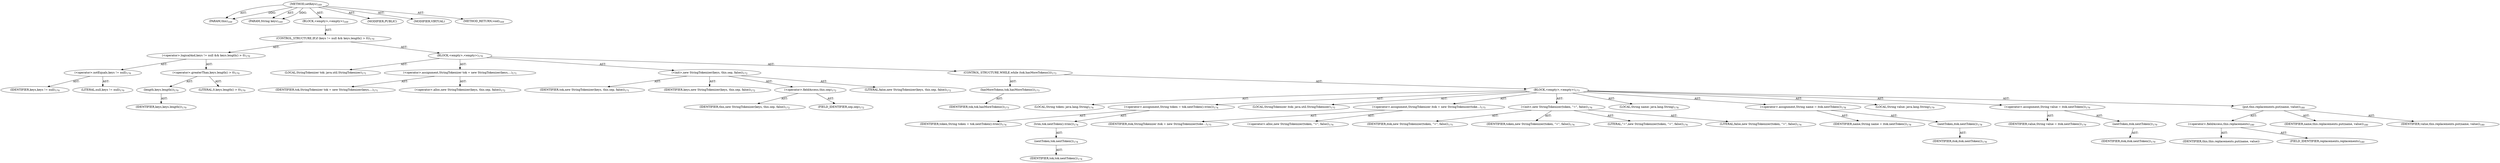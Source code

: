 digraph "setKeys" {  
"111669149700" [label = <(METHOD,setKeys)<SUB>169</SUB>> ]
"115964116996" [label = <(PARAM,this)<SUB>169</SUB>> ]
"115964117000" [label = <(PARAM,String keys)<SUB>169</SUB>> ]
"25769803795" [label = <(BLOCK,&lt;empty&gt;,&lt;empty&gt;)<SUB>169</SUB>> ]
"47244640269" [label = <(CONTROL_STRUCTURE,IF,if (keys != null &amp;&amp; keys.length() &gt; 0))<SUB>170</SUB>> ]
"30064771125" [label = <(&lt;operator&gt;.logicalAnd,keys != null &amp;&amp; keys.length() &gt; 0)<SUB>170</SUB>> ]
"30064771126" [label = <(&lt;operator&gt;.notEquals,keys != null)<SUB>170</SUB>> ]
"68719476785" [label = <(IDENTIFIER,keys,keys != null)<SUB>170</SUB>> ]
"90194313229" [label = <(LITERAL,null,keys != null)<SUB>170</SUB>> ]
"30064771127" [label = <(&lt;operator&gt;.greaterThan,keys.length() &gt; 0)<SUB>170</SUB>> ]
"30064771128" [label = <(length,keys.length())<SUB>170</SUB>> ]
"68719476786" [label = <(IDENTIFIER,keys,keys.length())<SUB>170</SUB>> ]
"90194313230" [label = <(LITERAL,0,keys.length() &gt; 0)<SUB>170</SUB>> ]
"25769803796" [label = <(BLOCK,&lt;empty&gt;,&lt;empty&gt;)<SUB>170</SUB>> ]
"94489280518" [label = <(LOCAL,StringTokenizer tok: java.util.StringTokenizer)<SUB>171</SUB>> ]
"30064771129" [label = <(&lt;operator&gt;.assignment,StringTokenizer tok = new StringTokenizer(keys,...)<SUB>171</SUB>> ]
"68719476787" [label = <(IDENTIFIER,tok,StringTokenizer tok = new StringTokenizer(keys,...)<SUB>171</SUB>> ]
"30064771130" [label = <(&lt;operator&gt;.alloc,new StringTokenizer(keys, this.sep, false))<SUB>172</SUB>> ]
"30064771131" [label = <(&lt;init&gt;,new StringTokenizer(keys, this.sep, false))<SUB>172</SUB>> ]
"68719476788" [label = <(IDENTIFIER,tok,new StringTokenizer(keys, this.sep, false))<SUB>171</SUB>> ]
"68719476789" [label = <(IDENTIFIER,keys,new StringTokenizer(keys, this.sep, false))<SUB>172</SUB>> ]
"30064771132" [label = <(&lt;operator&gt;.fieldAccess,this.sep)<SUB>172</SUB>> ]
"68719476742" [label = <(IDENTIFIER,this,new StringTokenizer(keys, this.sep, false))<SUB>172</SUB>> ]
"55834574857" [label = <(FIELD_IDENTIFIER,sep,sep)<SUB>172</SUB>> ]
"90194313231" [label = <(LITERAL,false,new StringTokenizer(keys, this.sep, false))<SUB>172</SUB>> ]
"47244640270" [label = <(CONTROL_STRUCTURE,WHILE,while (tok.hasMoreTokens()))<SUB>173</SUB>> ]
"30064771133" [label = <(hasMoreTokens,tok.hasMoreTokens())<SUB>173</SUB>> ]
"68719476790" [label = <(IDENTIFIER,tok,tok.hasMoreTokens())<SUB>173</SUB>> ]
"25769803797" [label = <(BLOCK,&lt;empty&gt;,&lt;empty&gt;)<SUB>173</SUB>> ]
"94489280519" [label = <(LOCAL,String token: java.lang.String)<SUB>174</SUB>> ]
"30064771134" [label = <(&lt;operator&gt;.assignment,String token = tok.nextToken().trim())<SUB>174</SUB>> ]
"68719476791" [label = <(IDENTIFIER,token,String token = tok.nextToken().trim())<SUB>174</SUB>> ]
"30064771135" [label = <(trim,tok.nextToken().trim())<SUB>174</SUB>> ]
"30064771136" [label = <(nextToken,tok.nextToken())<SUB>174</SUB>> ]
"68719476792" [label = <(IDENTIFIER,tok,tok.nextToken())<SUB>174</SUB>> ]
"94489280520" [label = <(LOCAL,StringTokenizer itok: java.util.StringTokenizer)<SUB>175</SUB>> ]
"30064771137" [label = <(&lt;operator&gt;.assignment,StringTokenizer itok = new StringTokenizer(toke...)<SUB>175</SUB>> ]
"68719476793" [label = <(IDENTIFIER,itok,StringTokenizer itok = new StringTokenizer(toke...)<SUB>175</SUB>> ]
"30064771138" [label = <(&lt;operator&gt;.alloc,new StringTokenizer(token, &quot;=&quot;, false))<SUB>176</SUB>> ]
"30064771139" [label = <(&lt;init&gt;,new StringTokenizer(token, &quot;=&quot;, false))<SUB>176</SUB>> ]
"68719476794" [label = <(IDENTIFIER,itok,new StringTokenizer(token, &quot;=&quot;, false))<SUB>175</SUB>> ]
"68719476795" [label = <(IDENTIFIER,token,new StringTokenizer(token, &quot;=&quot;, false))<SUB>176</SUB>> ]
"90194313232" [label = <(LITERAL,&quot;=&quot;,new StringTokenizer(token, &quot;=&quot;, false))<SUB>176</SUB>> ]
"90194313233" [label = <(LITERAL,false,new StringTokenizer(token, &quot;=&quot;, false))<SUB>176</SUB>> ]
"94489280521" [label = <(LOCAL,String name: java.lang.String)<SUB>178</SUB>> ]
"30064771140" [label = <(&lt;operator&gt;.assignment,String name = itok.nextToken())<SUB>178</SUB>> ]
"68719476796" [label = <(IDENTIFIER,name,String name = itok.nextToken())<SUB>178</SUB>> ]
"30064771141" [label = <(nextToken,itok.nextToken())<SUB>178</SUB>> ]
"68719476797" [label = <(IDENTIFIER,itok,itok.nextToken())<SUB>178</SUB>> ]
"94489280522" [label = <(LOCAL,String value: java.lang.String)<SUB>179</SUB>> ]
"30064771142" [label = <(&lt;operator&gt;.assignment,String value = itok.nextToken())<SUB>179</SUB>> ]
"68719476798" [label = <(IDENTIFIER,value,String value = itok.nextToken())<SUB>179</SUB>> ]
"30064771143" [label = <(nextToken,itok.nextToken())<SUB>179</SUB>> ]
"68719476799" [label = <(IDENTIFIER,itok,itok.nextToken())<SUB>179</SUB>> ]
"30064771144" [label = <(put,this.replacements.put(name, value))<SUB>180</SUB>> ]
"30064771145" [label = <(&lt;operator&gt;.fieldAccess,this.replacements)<SUB>180</SUB>> ]
"68719476800" [label = <(IDENTIFIER,this,this.replacements.put(name, value))> ]
"55834574858" [label = <(FIELD_IDENTIFIER,replacements,replacements)<SUB>180</SUB>> ]
"68719476801" [label = <(IDENTIFIER,name,this.replacements.put(name, value))<SUB>180</SUB>> ]
"68719476802" [label = <(IDENTIFIER,value,this.replacements.put(name, value))<SUB>180</SUB>> ]
"133143986188" [label = <(MODIFIER,PUBLIC)> ]
"133143986189" [label = <(MODIFIER,VIRTUAL)> ]
"128849018884" [label = <(METHOD_RETURN,void)<SUB>169</SUB>> ]
  "111669149700" -> "115964116996"  [ label = "AST: "] 
  "111669149700" -> "115964117000"  [ label = "AST: "] 
  "111669149700" -> "25769803795"  [ label = "AST: "] 
  "111669149700" -> "133143986188"  [ label = "AST: "] 
  "111669149700" -> "133143986189"  [ label = "AST: "] 
  "111669149700" -> "128849018884"  [ label = "AST: "] 
  "25769803795" -> "47244640269"  [ label = "AST: "] 
  "47244640269" -> "30064771125"  [ label = "AST: "] 
  "47244640269" -> "25769803796"  [ label = "AST: "] 
  "30064771125" -> "30064771126"  [ label = "AST: "] 
  "30064771125" -> "30064771127"  [ label = "AST: "] 
  "30064771126" -> "68719476785"  [ label = "AST: "] 
  "30064771126" -> "90194313229"  [ label = "AST: "] 
  "30064771127" -> "30064771128"  [ label = "AST: "] 
  "30064771127" -> "90194313230"  [ label = "AST: "] 
  "30064771128" -> "68719476786"  [ label = "AST: "] 
  "25769803796" -> "94489280518"  [ label = "AST: "] 
  "25769803796" -> "30064771129"  [ label = "AST: "] 
  "25769803796" -> "30064771131"  [ label = "AST: "] 
  "25769803796" -> "47244640270"  [ label = "AST: "] 
  "30064771129" -> "68719476787"  [ label = "AST: "] 
  "30064771129" -> "30064771130"  [ label = "AST: "] 
  "30064771131" -> "68719476788"  [ label = "AST: "] 
  "30064771131" -> "68719476789"  [ label = "AST: "] 
  "30064771131" -> "30064771132"  [ label = "AST: "] 
  "30064771131" -> "90194313231"  [ label = "AST: "] 
  "30064771132" -> "68719476742"  [ label = "AST: "] 
  "30064771132" -> "55834574857"  [ label = "AST: "] 
  "47244640270" -> "30064771133"  [ label = "AST: "] 
  "47244640270" -> "25769803797"  [ label = "AST: "] 
  "30064771133" -> "68719476790"  [ label = "AST: "] 
  "25769803797" -> "94489280519"  [ label = "AST: "] 
  "25769803797" -> "30064771134"  [ label = "AST: "] 
  "25769803797" -> "94489280520"  [ label = "AST: "] 
  "25769803797" -> "30064771137"  [ label = "AST: "] 
  "25769803797" -> "30064771139"  [ label = "AST: "] 
  "25769803797" -> "94489280521"  [ label = "AST: "] 
  "25769803797" -> "30064771140"  [ label = "AST: "] 
  "25769803797" -> "94489280522"  [ label = "AST: "] 
  "25769803797" -> "30064771142"  [ label = "AST: "] 
  "25769803797" -> "30064771144"  [ label = "AST: "] 
  "30064771134" -> "68719476791"  [ label = "AST: "] 
  "30064771134" -> "30064771135"  [ label = "AST: "] 
  "30064771135" -> "30064771136"  [ label = "AST: "] 
  "30064771136" -> "68719476792"  [ label = "AST: "] 
  "30064771137" -> "68719476793"  [ label = "AST: "] 
  "30064771137" -> "30064771138"  [ label = "AST: "] 
  "30064771139" -> "68719476794"  [ label = "AST: "] 
  "30064771139" -> "68719476795"  [ label = "AST: "] 
  "30064771139" -> "90194313232"  [ label = "AST: "] 
  "30064771139" -> "90194313233"  [ label = "AST: "] 
  "30064771140" -> "68719476796"  [ label = "AST: "] 
  "30064771140" -> "30064771141"  [ label = "AST: "] 
  "30064771141" -> "68719476797"  [ label = "AST: "] 
  "30064771142" -> "68719476798"  [ label = "AST: "] 
  "30064771142" -> "30064771143"  [ label = "AST: "] 
  "30064771143" -> "68719476799"  [ label = "AST: "] 
  "30064771144" -> "30064771145"  [ label = "AST: "] 
  "30064771144" -> "68719476801"  [ label = "AST: "] 
  "30064771144" -> "68719476802"  [ label = "AST: "] 
  "30064771145" -> "68719476800"  [ label = "AST: "] 
  "30064771145" -> "55834574858"  [ label = "AST: "] 
  "111669149700" -> "115964116996"  [ label = "DDG: "] 
  "111669149700" -> "115964117000"  [ label = "DDG: "] 
}
